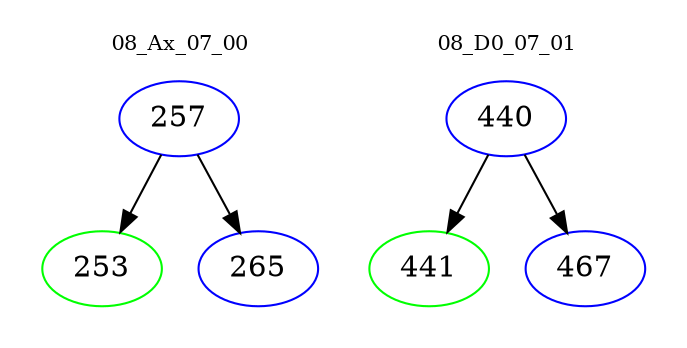 digraph{
subgraph cluster_0 {
color = white
label = "08_Ax_07_00";
fontsize=10;
T0_257 [label="257", color="blue"]
T0_257 -> T0_253 [color="black"]
T0_253 [label="253", color="green"]
T0_257 -> T0_265 [color="black"]
T0_265 [label="265", color="blue"]
}
subgraph cluster_1 {
color = white
label = "08_D0_07_01";
fontsize=10;
T1_440 [label="440", color="blue"]
T1_440 -> T1_441 [color="black"]
T1_441 [label="441", color="green"]
T1_440 -> T1_467 [color="black"]
T1_467 [label="467", color="blue"]
}
}
